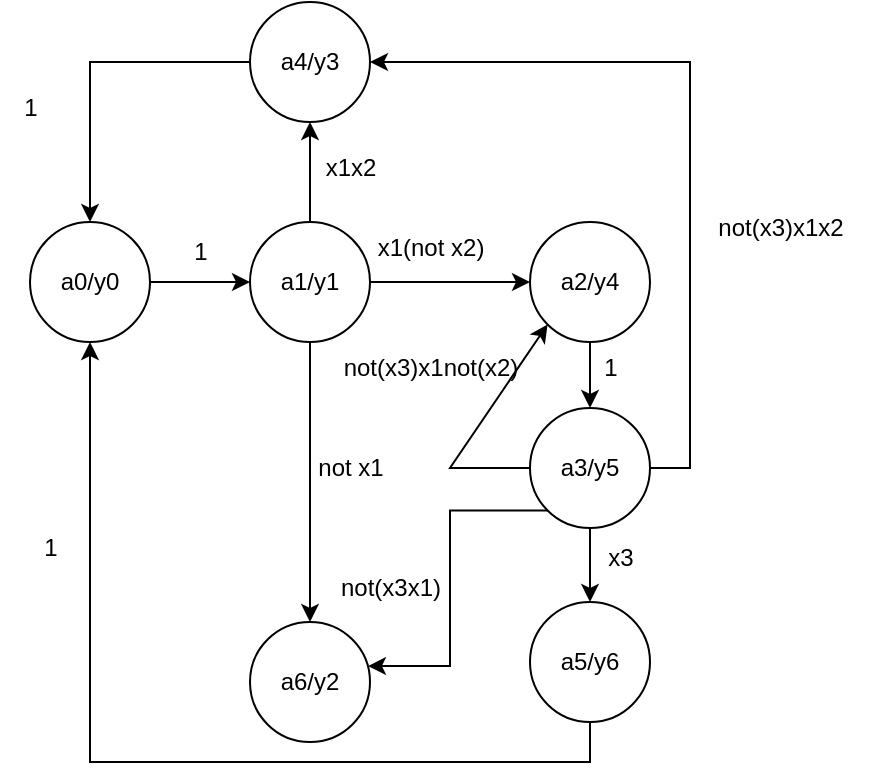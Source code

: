 <mxfile version="27.0.5">
  <diagram name="Страница — 1" id="_2JPGk_i4GorrXLCRIJI">
    <mxGraphModel dx="1426" dy="802" grid="1" gridSize="10" guides="1" tooltips="1" connect="1" arrows="1" fold="1" page="1" pageScale="1" pageWidth="827" pageHeight="1169" math="0" shadow="0">
      <root>
        <mxCell id="0" />
        <mxCell id="1" parent="0" />
        <mxCell id="uiXFnctd4h0FqHwM25fx-9" style="edgeStyle=orthogonalEdgeStyle;rounded=0;orthogonalLoop=1;jettySize=auto;html=1;exitX=1;exitY=0.5;exitDx=0;exitDy=0;entryX=0;entryY=0.5;entryDx=0;entryDy=0;" edge="1" parent="1" source="uiXFnctd4h0FqHwM25fx-1" target="uiXFnctd4h0FqHwM25fx-2">
          <mxGeometry relative="1" as="geometry" />
        </mxCell>
        <mxCell id="uiXFnctd4h0FqHwM25fx-1" value="a0/y0" style="ellipse;whiteSpace=wrap;html=1;aspect=fixed;" vertex="1" parent="1">
          <mxGeometry x="170" y="170" width="60" height="60" as="geometry" />
        </mxCell>
        <mxCell id="uiXFnctd4h0FqHwM25fx-12" style="edgeStyle=orthogonalEdgeStyle;rounded=0;orthogonalLoop=1;jettySize=auto;html=1;exitX=1;exitY=0.5;exitDx=0;exitDy=0;entryX=0;entryY=0.5;entryDx=0;entryDy=0;" edge="1" parent="1" source="uiXFnctd4h0FqHwM25fx-2" target="uiXFnctd4h0FqHwM25fx-3">
          <mxGeometry relative="1" as="geometry" />
        </mxCell>
        <mxCell id="uiXFnctd4h0FqHwM25fx-15" style="edgeStyle=orthogonalEdgeStyle;rounded=0;orthogonalLoop=1;jettySize=auto;html=1;exitX=0.5;exitY=1;exitDx=0;exitDy=0;entryX=0.5;entryY=0;entryDx=0;entryDy=0;" edge="1" parent="1" source="uiXFnctd4h0FqHwM25fx-2" target="uiXFnctd4h0FqHwM25fx-7">
          <mxGeometry relative="1" as="geometry" />
        </mxCell>
        <mxCell id="uiXFnctd4h0FqHwM25fx-17" style="edgeStyle=orthogonalEdgeStyle;rounded=0;orthogonalLoop=1;jettySize=auto;html=1;exitX=0.5;exitY=0;exitDx=0;exitDy=0;entryX=0.5;entryY=1;entryDx=0;entryDy=0;" edge="1" parent="1" source="uiXFnctd4h0FqHwM25fx-2" target="uiXFnctd4h0FqHwM25fx-5">
          <mxGeometry relative="1" as="geometry" />
        </mxCell>
        <mxCell id="uiXFnctd4h0FqHwM25fx-2" value="a1/y1" style="ellipse;whiteSpace=wrap;html=1;aspect=fixed;" vertex="1" parent="1">
          <mxGeometry x="280" y="170" width="60" height="60" as="geometry" />
        </mxCell>
        <mxCell id="uiXFnctd4h0FqHwM25fx-19" style="edgeStyle=orthogonalEdgeStyle;rounded=0;orthogonalLoop=1;jettySize=auto;html=1;exitX=0.5;exitY=1;exitDx=0;exitDy=0;entryX=0.5;entryY=0;entryDx=0;entryDy=0;" edge="1" parent="1" source="uiXFnctd4h0FqHwM25fx-3" target="uiXFnctd4h0FqHwM25fx-4">
          <mxGeometry relative="1" as="geometry" />
        </mxCell>
        <mxCell id="uiXFnctd4h0FqHwM25fx-3" value="a2/y4" style="ellipse;whiteSpace=wrap;html=1;aspect=fixed;" vertex="1" parent="1">
          <mxGeometry x="420" y="170" width="60" height="60" as="geometry" />
        </mxCell>
        <mxCell id="uiXFnctd4h0FqHwM25fx-21" style="edgeStyle=orthogonalEdgeStyle;rounded=0;orthogonalLoop=1;jettySize=auto;html=1;exitX=0.5;exitY=1;exitDx=0;exitDy=0;entryX=0.5;entryY=0;entryDx=0;entryDy=0;" edge="1" parent="1" source="uiXFnctd4h0FqHwM25fx-4" target="uiXFnctd4h0FqHwM25fx-6">
          <mxGeometry relative="1" as="geometry" />
        </mxCell>
        <mxCell id="uiXFnctd4h0FqHwM25fx-25" style="edgeStyle=orthogonalEdgeStyle;rounded=0;orthogonalLoop=1;jettySize=auto;html=1;exitX=1;exitY=0.5;exitDx=0;exitDy=0;entryX=1;entryY=0.5;entryDx=0;entryDy=0;" edge="1" parent="1" source="uiXFnctd4h0FqHwM25fx-4" target="uiXFnctd4h0FqHwM25fx-5">
          <mxGeometry relative="1" as="geometry" />
        </mxCell>
        <mxCell id="uiXFnctd4h0FqHwM25fx-4" value="a3/y5" style="ellipse;whiteSpace=wrap;html=1;aspect=fixed;" vertex="1" parent="1">
          <mxGeometry x="420" y="263" width="60" height="60" as="geometry" />
        </mxCell>
        <mxCell id="uiXFnctd4h0FqHwM25fx-32" style="edgeStyle=orthogonalEdgeStyle;rounded=0;orthogonalLoop=1;jettySize=auto;html=1;exitX=0;exitY=0.5;exitDx=0;exitDy=0;entryX=0.5;entryY=0;entryDx=0;entryDy=0;" edge="1" parent="1" source="uiXFnctd4h0FqHwM25fx-5" target="uiXFnctd4h0FqHwM25fx-1">
          <mxGeometry relative="1" as="geometry" />
        </mxCell>
        <mxCell id="uiXFnctd4h0FqHwM25fx-5" value="a4/y3" style="ellipse;whiteSpace=wrap;html=1;aspect=fixed;" vertex="1" parent="1">
          <mxGeometry x="280" y="60" width="60" height="60" as="geometry" />
        </mxCell>
        <mxCell id="uiXFnctd4h0FqHwM25fx-34" style="edgeStyle=orthogonalEdgeStyle;rounded=0;orthogonalLoop=1;jettySize=auto;html=1;exitX=0.5;exitY=1;exitDx=0;exitDy=0;entryX=0.5;entryY=1;entryDx=0;entryDy=0;" edge="1" parent="1" source="uiXFnctd4h0FqHwM25fx-6" target="uiXFnctd4h0FqHwM25fx-1">
          <mxGeometry relative="1" as="geometry" />
        </mxCell>
        <mxCell id="uiXFnctd4h0FqHwM25fx-6" value="a5/y6" style="ellipse;whiteSpace=wrap;html=1;aspect=fixed;" vertex="1" parent="1">
          <mxGeometry x="420" y="360" width="60" height="60" as="geometry" />
        </mxCell>
        <mxCell id="uiXFnctd4h0FqHwM25fx-7" value="a6/y2" style="ellipse;whiteSpace=wrap;html=1;aspect=fixed;" vertex="1" parent="1">
          <mxGeometry x="280" y="370" width="60" height="60" as="geometry" />
        </mxCell>
        <mxCell id="uiXFnctd4h0FqHwM25fx-10" value="1" style="text;html=1;align=center;verticalAlign=middle;resizable=0;points=[];autosize=1;strokeColor=none;fillColor=none;" vertex="1" parent="1">
          <mxGeometry x="240" y="170" width="30" height="30" as="geometry" />
        </mxCell>
        <mxCell id="uiXFnctd4h0FqHwM25fx-14" value="x1(not x2)" style="text;html=1;align=center;verticalAlign=middle;resizable=0;points=[];autosize=1;strokeColor=none;fillColor=none;" vertex="1" parent="1">
          <mxGeometry x="330" y="168" width="80" height="30" as="geometry" />
        </mxCell>
        <mxCell id="uiXFnctd4h0FqHwM25fx-16" value="not x1" style="text;html=1;align=center;verticalAlign=middle;resizable=0;points=[];autosize=1;strokeColor=none;fillColor=none;" vertex="1" parent="1">
          <mxGeometry x="300" y="278" width="60" height="30" as="geometry" />
        </mxCell>
        <mxCell id="uiXFnctd4h0FqHwM25fx-18" value="x1x2" style="text;html=1;align=center;verticalAlign=middle;resizable=0;points=[];autosize=1;strokeColor=none;fillColor=none;" vertex="1" parent="1">
          <mxGeometry x="305" y="128" width="50" height="30" as="geometry" />
        </mxCell>
        <mxCell id="uiXFnctd4h0FqHwM25fx-20" value="1" style="text;html=1;align=center;verticalAlign=middle;resizable=0;points=[];autosize=1;strokeColor=none;fillColor=none;" vertex="1" parent="1">
          <mxGeometry x="445" y="228" width="30" height="30" as="geometry" />
        </mxCell>
        <mxCell id="uiXFnctd4h0FqHwM25fx-22" value="x3" style="text;html=1;align=center;verticalAlign=middle;resizable=0;points=[];autosize=1;strokeColor=none;fillColor=none;" vertex="1" parent="1">
          <mxGeometry x="445" y="323" width="40" height="30" as="geometry" />
        </mxCell>
        <mxCell id="uiXFnctd4h0FqHwM25fx-23" style="edgeStyle=orthogonalEdgeStyle;rounded=0;orthogonalLoop=1;jettySize=auto;html=1;exitX=0;exitY=1;exitDx=0;exitDy=0;entryX=0.983;entryY=0.367;entryDx=0;entryDy=0;entryPerimeter=0;" edge="1" parent="1" source="uiXFnctd4h0FqHwM25fx-4" target="uiXFnctd4h0FqHwM25fx-7">
          <mxGeometry relative="1" as="geometry" />
        </mxCell>
        <mxCell id="uiXFnctd4h0FqHwM25fx-24" value="not(x3x1)" style="text;html=1;align=center;verticalAlign=middle;resizable=0;points=[];autosize=1;strokeColor=none;fillColor=none;" vertex="1" parent="1">
          <mxGeometry x="315" y="338" width="70" height="30" as="geometry" />
        </mxCell>
        <mxCell id="uiXFnctd4h0FqHwM25fx-26" value="not(x3)x1x2" style="text;html=1;align=center;verticalAlign=middle;resizable=0;points=[];autosize=1;strokeColor=none;fillColor=none;" vertex="1" parent="1">
          <mxGeometry x="500" y="158" width="90" height="30" as="geometry" />
        </mxCell>
        <mxCell id="uiXFnctd4h0FqHwM25fx-30" value="" style="endArrow=classic;html=1;rounded=0;exitX=0;exitY=0.5;exitDx=0;exitDy=0;entryX=0;entryY=1;entryDx=0;entryDy=0;" edge="1" parent="1" source="uiXFnctd4h0FqHwM25fx-4" target="uiXFnctd4h0FqHwM25fx-3">
          <mxGeometry width="50" height="50" relative="1" as="geometry">
            <mxPoint x="370" y="440" as="sourcePoint" />
            <mxPoint x="420" y="390" as="targetPoint" />
            <Array as="points">
              <mxPoint x="380" y="293" />
            </Array>
          </mxGeometry>
        </mxCell>
        <mxCell id="uiXFnctd4h0FqHwM25fx-31" value="not(x3)x1not(x2)" style="text;html=1;align=center;verticalAlign=middle;resizable=0;points=[];autosize=1;strokeColor=none;fillColor=none;" vertex="1" parent="1">
          <mxGeometry x="315" y="228" width="110" height="30" as="geometry" />
        </mxCell>
        <mxCell id="uiXFnctd4h0FqHwM25fx-33" value="1" style="text;html=1;align=center;verticalAlign=middle;resizable=0;points=[];autosize=1;strokeColor=none;fillColor=none;" vertex="1" parent="1">
          <mxGeometry x="155" y="98" width="30" height="30" as="geometry" />
        </mxCell>
        <mxCell id="uiXFnctd4h0FqHwM25fx-35" value="1" style="text;html=1;align=center;verticalAlign=middle;resizable=0;points=[];autosize=1;strokeColor=none;fillColor=none;" vertex="1" parent="1">
          <mxGeometry x="165" y="318" width="30" height="30" as="geometry" />
        </mxCell>
      </root>
    </mxGraphModel>
  </diagram>
</mxfile>
